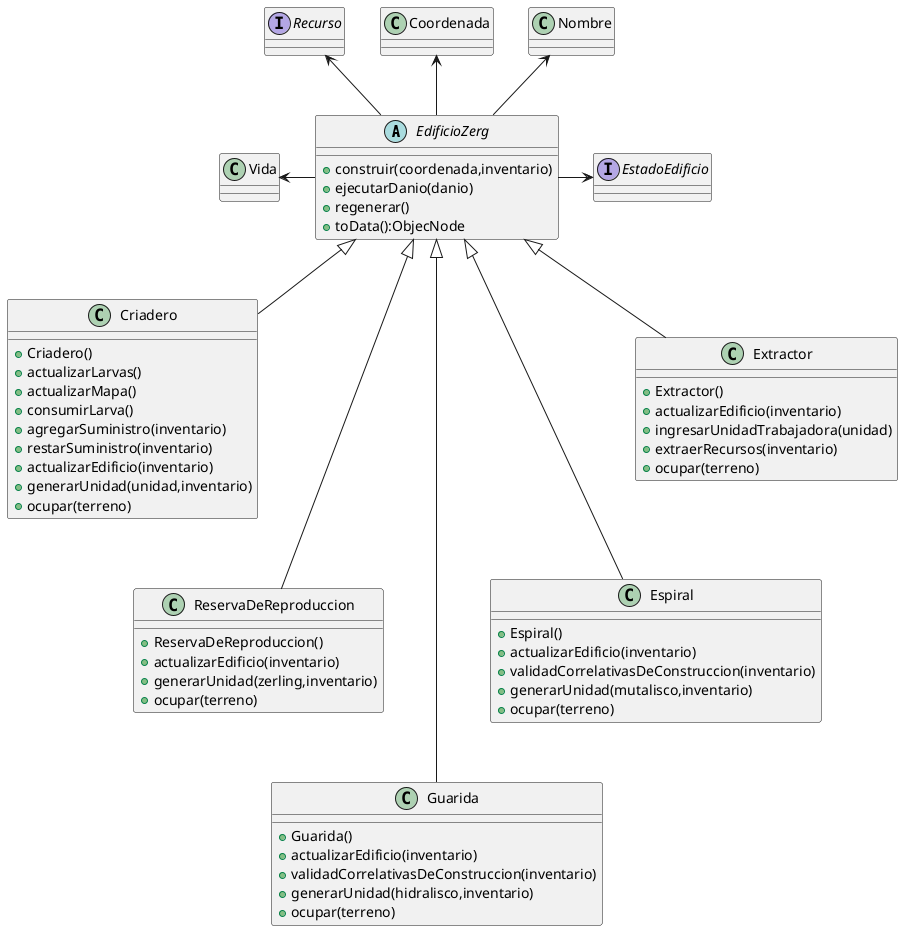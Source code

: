 @startuml

abstract EdificioZerg{
+construir(coordenada,inventario)
+ejecutarDanio(danio)
+regenerar()
+toData():ObjecNode

}



EdificioZerg-> EstadoEdificio
interface Recurso
interface EstadoEdificio

EdificioZerg -up-> Nombre
EdificioZerg -up-> Coordenada
EdificioZerg -up-> Recurso
EdificioZerg -left> Vida
class Criadero{
+Criadero()
+actualizarLarvas()
+actualizarMapa()
+consumirLarva()
+agregarSuministro(inventario)
+restarSuministro(inventario)
+actualizarEdificio(inventario)
+generarUnidad(unidad,inventario)
+ocupar(terreno)
}

class ReservaDeReproduccion{
+ReservaDeReproduccion()
+actualizarEdificio(inventario)
+generarUnidad(zerling,inventario)
+ocupar(terreno)
}

class Guarida{
+Guarida()
+actualizarEdificio(inventario)
+validadCorrelativasDeConstruccion(inventario)
+generarUnidad(hidralisco,inventario)
+ocupar(terreno)
}
class Espiral{
+Espiral()
+actualizarEdificio(inventario)
+validadCorrelativasDeConstruccion(inventario)
+generarUnidad(mutalisco,inventario)
+ocupar(terreno)
}
class Extractor{
+Extractor()
+actualizarEdificio(inventario)
+ingresarUnidadTrabajadora(unidad)
+extraerRecursos(inventario)
+ocupar(terreno)
}

EdificioZerg <|-- Criadero
EdificioZerg <|--- Espiral
EdificioZerg <|-- Extractor
EdificioZerg <|-down-- ReservaDeReproduccion
EdificioZerg <|---- Guarida

@enduml